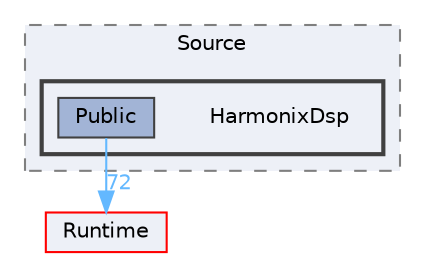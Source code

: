 digraph "HarmonixDsp"
{
 // INTERACTIVE_SVG=YES
 // LATEX_PDF_SIZE
  bgcolor="transparent";
  edge [fontname=Helvetica,fontsize=10,labelfontname=Helvetica,labelfontsize=10];
  node [fontname=Helvetica,fontsize=10,shape=box,height=0.2,width=0.4];
  compound=true
  subgraph clusterdir_245d09008c163ef7f0c2e8e57ae4474c {
    graph [ bgcolor="#edf0f7", pencolor="grey50", label="Source", fontname=Helvetica,fontsize=10 style="filled,dashed", URL="dir_245d09008c163ef7f0c2e8e57ae4474c.html",tooltip=""]
  subgraph clusterdir_4e1a6c5cdd9198d90377cec3c249fdb9 {
    graph [ bgcolor="#edf0f7", pencolor="grey25", label="", fontname=Helvetica,fontsize=10 style="filled,bold", URL="dir_4e1a6c5cdd9198d90377cec3c249fdb9.html",tooltip=""]
    dir_4e1a6c5cdd9198d90377cec3c249fdb9 [shape=plaintext, label="HarmonixDsp"];
  dir_43330009b7ebf09001555d387e1f265b [label="Public", fillcolor="#a2b4d6", color="grey25", style="filled", URL="dir_43330009b7ebf09001555d387e1f265b.html",tooltip=""];
  }
  }
  dir_7536b172fbd480bfd146a1b1acd6856b [label="Runtime", fillcolor="#edf0f7", color="red", style="filled", URL="dir_7536b172fbd480bfd146a1b1acd6856b.html",tooltip=""];
  dir_43330009b7ebf09001555d387e1f265b->dir_7536b172fbd480bfd146a1b1acd6856b [headlabel="72", labeldistance=1.5 headhref="dir_000866_000984.html" href="dir_000866_000984.html" color="steelblue1" fontcolor="steelblue1"];
}
